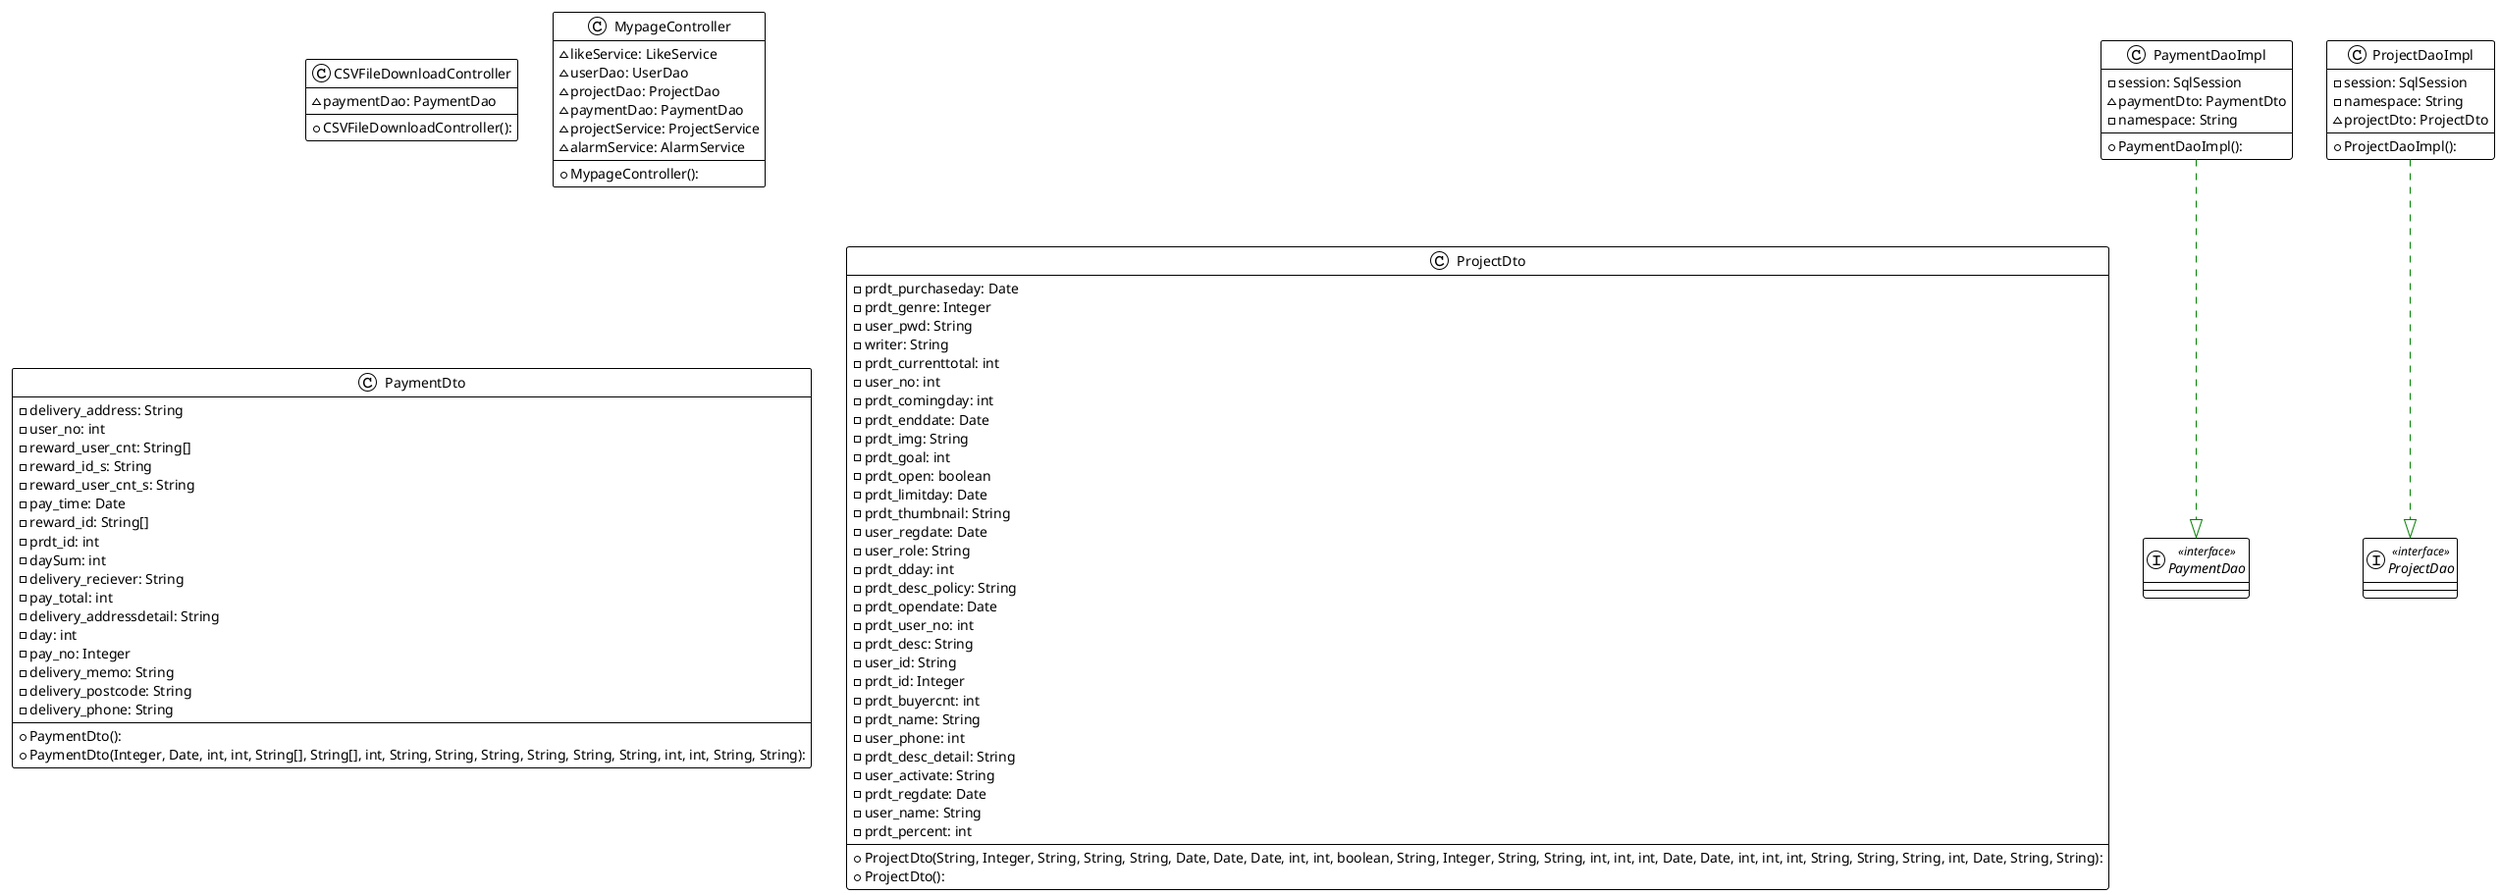 @startuml

!theme plain
top to bottom direction
skinparam linetype ortho

class CSVFileDownloadController {
  + CSVFileDownloadController(): 
  ~ paymentDao: PaymentDao
}
class MypageController {
  + MypageController(): 
  ~ likeService: LikeService
  ~ userDao: UserDao
  ~ projectDao: ProjectDao
  ~ paymentDao: PaymentDao
  ~ projectService: ProjectService
  ~ alarmService: AlarmService
}
interface PaymentDao << interface >>
class PaymentDaoImpl {
  + PaymentDaoImpl(): 
  - session: SqlSession
  ~ paymentDto: PaymentDto
  - namespace: String
}
class PaymentDto {
  + PaymentDto(): 
  + PaymentDto(Integer, Date, int, int, String[], String[], int, String, String, String, String, String, String, int, int, String, String): 
  - delivery_address: String
  - user_no: int
  - reward_user_cnt: String[]
  - reward_id_s: String
  - reward_user_cnt_s: String
  - pay_time: Date
  - reward_id: String[]
  - prdt_id: int
  - daySum: int
  - delivery_reciever: String
  - pay_total: int
  - delivery_addressdetail: String
  - day: int
  - pay_no: Integer
  - delivery_memo: String
  - delivery_postcode: String
  - delivery_phone: String
}
interface ProjectDao << interface >>
class ProjectDaoImpl {
  + ProjectDaoImpl(): 
  - session: SqlSession
  - namespace: String
  ~ projectDto: ProjectDto
}
class ProjectDto {
  + ProjectDto(String, Integer, String, String, String, Date, Date, Date, int, int, boolean, String, Integer, String, String, int, int, int, Date, Date, int, int, int, String, String, String, int, Date, String, String): 
  + ProjectDto(): 
  - prdt_purchaseday: Date
  - prdt_genre: Integer
  - user_pwd: String
  - writer: String
  - prdt_currenttotal: int
  - user_no: int
  - prdt_comingday: int
  - prdt_enddate: Date
  - prdt_img: String
  - prdt_goal: int
  - prdt_open: boolean
  - prdt_limitday: Date
  - prdt_thumbnail: String
  - user_regdate: Date
  - user_role: String
  - prdt_dday: int
  - prdt_desc_policy: String
  - prdt_opendate: Date
  - prdt_user_no: int
  - prdt_desc: String
  - user_id: String
  - prdt_id: Integer
  - prdt_buyercnt: int
  - prdt_name: String
  - user_phone: int
  - prdt_desc_detail: String
  - user_activate: String
  - prdt_regdate: Date
  - user_name: String
  - prdt_percent: int
}

PaymentDaoImpl             -[#008200,dashed]-^  PaymentDao                
ProjectDaoImpl             -[#008200,dashed]-^  ProjectDao                
@enduml
